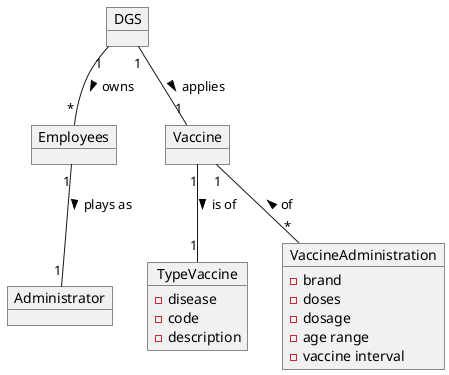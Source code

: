 @startuml

object DGS
object Employees
object Administrator
object Vaccine
object TypeVaccine {
-disease
-code
-description
}
object VaccineAdministration {
-brand
-doses
-dosage
-age range
-vaccine interval
}


DGS"1" -- "*"Employees : > owns
DGS "1"--"1" Vaccine : > applies
Vaccine"1" --"1" TypeVaccine:> is of
Vaccine"1" -- "*"VaccineAdministration: < of
Employees"1"--"1" Administrator: > plays as

@enduml